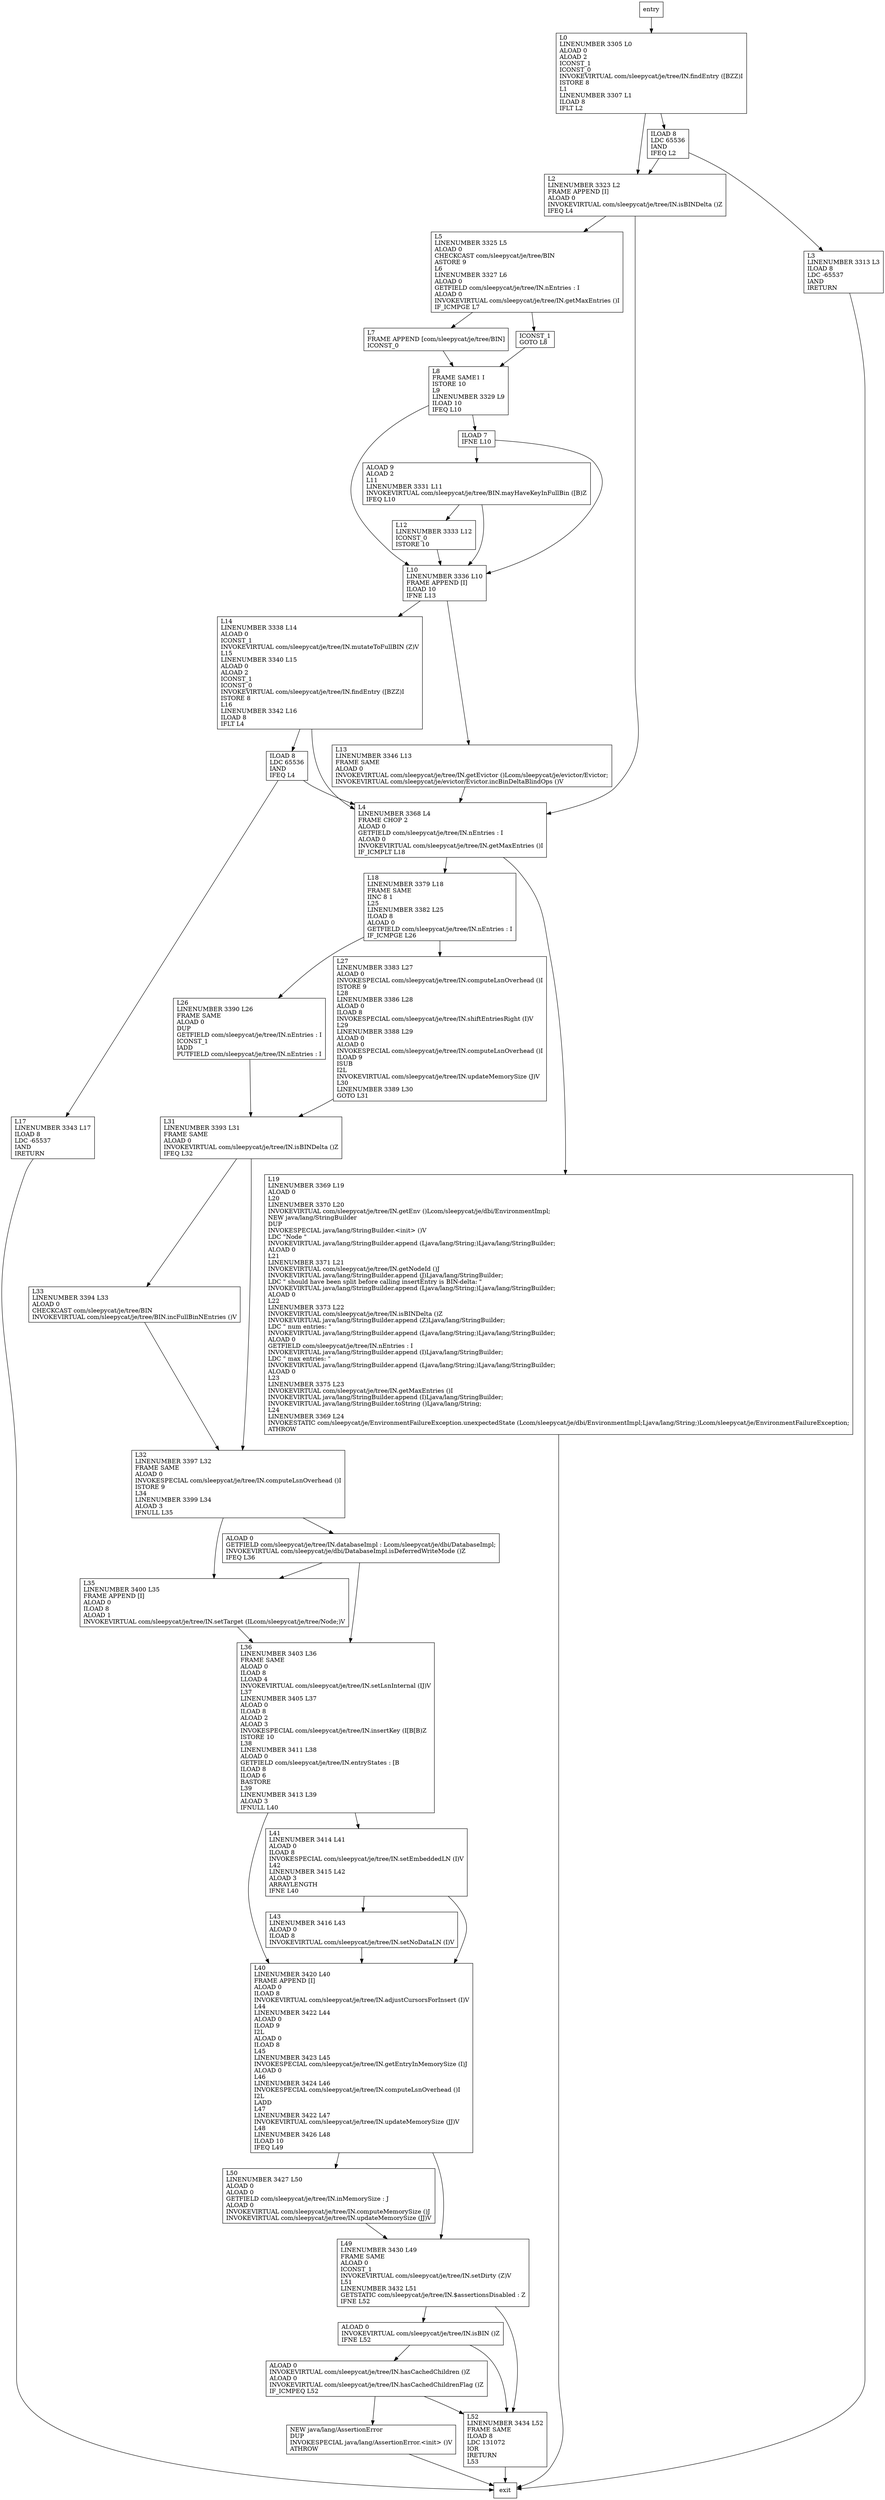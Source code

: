 digraph insertEntry1 {
node [shape=record];
1272959391 [label="L3\lLINENUMBER 3313 L3\lILOAD 8\lLDC -65537\lIAND\lIRETURN\l"];
312688285 [label="L14\lLINENUMBER 3338 L14\lALOAD 0\lICONST_1\lINVOKEVIRTUAL com/sleepycat/je/tree/IN.mutateToFullBIN (Z)V\lL15\lLINENUMBER 3340 L15\lALOAD 0\lALOAD 2\lICONST_1\lICONST_0\lINVOKEVIRTUAL com/sleepycat/je/tree/IN.findEntry ([BZZ)I\lISTORE 8\lL16\lLINENUMBER 3342 L16\lILOAD 8\lIFLT L4\l"];
1007016131 [label="L2\lLINENUMBER 3323 L2\lFRAME APPEND [I]\lALOAD 0\lINVOKEVIRTUAL com/sleepycat/je/tree/IN.isBINDelta ()Z\lIFEQ L4\l"];
2006835329 [label="ALOAD 0\lGETFIELD com/sleepycat/je/tree/IN.databaseImpl : Lcom/sleepycat/je/dbi/DatabaseImpl;\lINVOKEVIRTUAL com/sleepycat/je/dbi/DatabaseImpl.isDeferredWriteMode ()Z\lIFEQ L36\l"];
1945613417 [label="ILOAD 8\lLDC 65536\lIAND\lIFEQ L2\l"];
75046862 [label="L31\lLINENUMBER 3393 L31\lFRAME SAME\lALOAD 0\lINVOKEVIRTUAL com/sleepycat/je/tree/IN.isBINDelta ()Z\lIFEQ L32\l"];
1371253012 [label="L43\lLINENUMBER 3416 L43\lALOAD 0\lILOAD 8\lINVOKEVIRTUAL com/sleepycat/je/tree/IN.setNoDataLN (I)V\l"];
1613260908 [label="L5\lLINENUMBER 3325 L5\lALOAD 0\lCHECKCAST com/sleepycat/je/tree/BIN\lASTORE 9\lL6\lLINENUMBER 3327 L6\lALOAD 0\lGETFIELD com/sleepycat/je/tree/IN.nEntries : I\lALOAD 0\lINVOKEVIRTUAL com/sleepycat/je/tree/IN.getMaxEntries ()I\lIF_ICMPGE L7\l"];
330706634 [label="ILOAD 7\lIFNE L10\l"];
1920563050 [label="L4\lLINENUMBER 3368 L4\lFRAME CHOP 2\lALOAD 0\lGETFIELD com/sleepycat/je/tree/IN.nEntries : I\lALOAD 0\lINVOKEVIRTUAL com/sleepycat/je/tree/IN.getMaxEntries ()I\lIF_ICMPLT L18\l"];
718135006 [label="L8\lFRAME SAME1 I\lISTORE 10\lL9\lLINENUMBER 3329 L9\lILOAD 10\lIFEQ L10\l"];
1330552128 [label="L26\lLINENUMBER 3390 L26\lFRAME SAME\lALOAD 0\lDUP\lGETFIELD com/sleepycat/je/tree/IN.nEntries : I\lICONST_1\lIADD\lPUTFIELD com/sleepycat/je/tree/IN.nEntries : I\l"];
1035077270 [label="L50\lLINENUMBER 3427 L50\lALOAD 0\lALOAD 0\lGETFIELD com/sleepycat/je/tree/IN.inMemorySize : J\lALOAD 0\lINVOKEVIRTUAL com/sleepycat/je/tree/IN.computeMemorySize ()J\lINVOKEVIRTUAL com/sleepycat/je/tree/IN.updateMemorySize (JJ)V\l"];
412636208 [label="ALOAD 0\lINVOKEVIRTUAL com/sleepycat/je/tree/IN.hasCachedChildren ()Z\lALOAD 0\lINVOKEVIRTUAL com/sleepycat/je/tree/IN.hasCachedChildrenFlag ()Z\lIF_ICMPEQ L52\l"];
995499850 [label="L35\lLINENUMBER 3400 L35\lFRAME APPEND [I]\lALOAD 0\lILOAD 8\lALOAD 1\lINVOKEVIRTUAL com/sleepycat/je/tree/IN.setTarget (ILcom/sleepycat/je/tree/Node;)V\l"];
382997274 [label="L49\lLINENUMBER 3430 L49\lFRAME SAME\lALOAD 0\lICONST_1\lINVOKEVIRTUAL com/sleepycat/je/tree/IN.setDirty (Z)V\lL51\lLINENUMBER 3432 L51\lGETSTATIC com/sleepycat/je/tree/IN.$assertionsDisabled : Z\lIFNE L52\l"];
1201434435 [label="L18\lLINENUMBER 3379 L18\lFRAME SAME\lIINC 8 1\lL25\lLINENUMBER 3382 L25\lILOAD 8\lALOAD 0\lGETFIELD com/sleepycat/je/tree/IN.nEntries : I\lIF_ICMPGE L26\l"];
364873860 [label="ALOAD 9\lALOAD 2\lL11\lLINENUMBER 3331 L11\lINVOKEVIRTUAL com/sleepycat/je/tree/BIN.mayHaveKeyInFullBin ([B)Z\lIFEQ L10\l"];
1430244452 [label="L0\lLINENUMBER 3305 L0\lALOAD 0\lALOAD 2\lICONST_1\lICONST_0\lINVOKEVIRTUAL com/sleepycat/je/tree/IN.findEntry ([BZZ)I\lISTORE 8\lL1\lLINENUMBER 3307 L1\lILOAD 8\lIFLT L2\l"];
195657777 [label="L36\lLINENUMBER 3403 L36\lFRAME SAME\lALOAD 0\lILOAD 8\lLLOAD 4\lINVOKEVIRTUAL com/sleepycat/je/tree/IN.setLsnInternal (IJ)V\lL37\lLINENUMBER 3405 L37\lALOAD 0\lILOAD 8\lALOAD 2\lALOAD 3\lINVOKESPECIAL com/sleepycat/je/tree/IN.insertKey (I[B[B)Z\lISTORE 10\lL38\lLINENUMBER 3411 L38\lALOAD 0\lGETFIELD com/sleepycat/je/tree/IN.entryStates : [B\lILOAD 8\lILOAD 6\lBASTORE\lL39\lLINENUMBER 3413 L39\lALOAD 3\lIFNULL L40\l"];
1117600268 [label="L41\lLINENUMBER 3414 L41\lALOAD 0\lILOAD 8\lINVOKESPECIAL com/sleepycat/je/tree/IN.setEmbeddedLN (I)V\lL42\lLINENUMBER 3415 L42\lALOAD 3\lARRAYLENGTH\lIFNE L40\l"];
580722795 [label="L52\lLINENUMBER 3434 L52\lFRAME SAME\lILOAD 8\lLDC 131072\lIOR\lIRETURN\lL53\l"];
1228587354 [label="L40\lLINENUMBER 3420 L40\lFRAME APPEND [I]\lALOAD 0\lILOAD 8\lINVOKEVIRTUAL com/sleepycat/je/tree/IN.adjustCursorsForInsert (I)V\lL44\lLINENUMBER 3422 L44\lALOAD 0\lILOAD 9\lI2L\lALOAD 0\lILOAD 8\lL45\lLINENUMBER 3423 L45\lINVOKESPECIAL com/sleepycat/je/tree/IN.getEntryInMemorySize (I)J\lALOAD 0\lL46\lLINENUMBER 3424 L46\lINVOKESPECIAL com/sleepycat/je/tree/IN.computeLsnOverhead ()I\lI2L\lLADD\lL47\lLINENUMBER 3422 L47\lINVOKEVIRTUAL com/sleepycat/je/tree/IN.updateMemorySize (JJ)V\lL48\lLINENUMBER 3426 L48\lILOAD 10\lIFEQ L49\l"];
1931623263 [label="L13\lLINENUMBER 3346 L13\lFRAME SAME\lALOAD 0\lINVOKEVIRTUAL com/sleepycat/je/tree/IN.getEvictor ()Lcom/sleepycat/je/evictor/Evictor;\lINVOKEVIRTUAL com/sleepycat/je/evictor/Evictor.incBinDeltaBlindOps ()V\l"];
925036034 [label="L27\lLINENUMBER 3383 L27\lALOAD 0\lINVOKESPECIAL com/sleepycat/je/tree/IN.computeLsnOverhead ()I\lISTORE 9\lL28\lLINENUMBER 3386 L28\lALOAD 0\lILOAD 8\lINVOKESPECIAL com/sleepycat/je/tree/IN.shiftEntriesRight (I)V\lL29\lLINENUMBER 3388 L29\lALOAD 0\lALOAD 0\lINVOKESPECIAL com/sleepycat/je/tree/IN.computeLsnOverhead ()I\lILOAD 9\lISUB\lI2L\lINVOKEVIRTUAL com/sleepycat/je/tree/IN.updateMemorySize (J)V\lL30\lLINENUMBER 3389 L30\lGOTO L31\l"];
1279321984 [label="L19\lLINENUMBER 3369 L19\lALOAD 0\lL20\lLINENUMBER 3370 L20\lINVOKEVIRTUAL com/sleepycat/je/tree/IN.getEnv ()Lcom/sleepycat/je/dbi/EnvironmentImpl;\lNEW java/lang/StringBuilder\lDUP\lINVOKESPECIAL java/lang/StringBuilder.\<init\> ()V\lLDC \"Node \"\lINVOKEVIRTUAL java/lang/StringBuilder.append (Ljava/lang/String;)Ljava/lang/StringBuilder;\lALOAD 0\lL21\lLINENUMBER 3371 L21\lINVOKEVIRTUAL com/sleepycat/je/tree/IN.getNodeId ()J\lINVOKEVIRTUAL java/lang/StringBuilder.append (J)Ljava/lang/StringBuilder;\lLDC \" should have been split before calling insertEntry is BIN-delta: \"\lINVOKEVIRTUAL java/lang/StringBuilder.append (Ljava/lang/String;)Ljava/lang/StringBuilder;\lALOAD 0\lL22\lLINENUMBER 3373 L22\lINVOKEVIRTUAL com/sleepycat/je/tree/IN.isBINDelta ()Z\lINVOKEVIRTUAL java/lang/StringBuilder.append (Z)Ljava/lang/StringBuilder;\lLDC \" num entries: \"\lINVOKEVIRTUAL java/lang/StringBuilder.append (Ljava/lang/String;)Ljava/lang/StringBuilder;\lALOAD 0\lGETFIELD com/sleepycat/je/tree/IN.nEntries : I\lINVOKEVIRTUAL java/lang/StringBuilder.append (I)Ljava/lang/StringBuilder;\lLDC \" max entries: \"\lINVOKEVIRTUAL java/lang/StringBuilder.append (Ljava/lang/String;)Ljava/lang/StringBuilder;\lALOAD 0\lL23\lLINENUMBER 3375 L23\lINVOKEVIRTUAL com/sleepycat/je/tree/IN.getMaxEntries ()I\lINVOKEVIRTUAL java/lang/StringBuilder.append (I)Ljava/lang/StringBuilder;\lINVOKEVIRTUAL java/lang/StringBuilder.toString ()Ljava/lang/String;\lL24\lLINENUMBER 3369 L24\lINVOKESTATIC com/sleepycat/je/EnvironmentFailureException.unexpectedState (Lcom/sleepycat/je/dbi/EnvironmentImpl;Ljava/lang/String;)Lcom/sleepycat/je/EnvironmentFailureException;\lATHROW\l"];
151370906 [label="ICONST_1\lGOTO L8\l"];
4794014 [label="L33\lLINENUMBER 3394 L33\lALOAD 0\lCHECKCAST com/sleepycat/je/tree/BIN\lINVOKEVIRTUAL com/sleepycat/je/tree/BIN.incFullBinNEntries ()V\l"];
1021563312 [label="L7\lFRAME APPEND [com/sleepycat/je/tree/BIN]\lICONST_0\l"];
549166709 [label="L32\lLINENUMBER 3397 L32\lFRAME SAME\lALOAD 0\lINVOKESPECIAL com/sleepycat/je/tree/IN.computeLsnOverhead ()I\lISTORE 9\lL34\lLINENUMBER 3399 L34\lALOAD 3\lIFNULL L35\l"];
778231333 [label="ALOAD 0\lINVOKEVIRTUAL com/sleepycat/je/tree/IN.isBIN ()Z\lIFNE L52\l"];
1363185603 [label="L12\lLINENUMBER 3333 L12\lICONST_0\lISTORE 10\l"];
830083933 [label="L10\lLINENUMBER 3336 L10\lFRAME APPEND [I]\lILOAD 10\lIFNE L13\l"];
900953859 [label="NEW java/lang/AssertionError\lDUP\lINVOKESPECIAL java/lang/AssertionError.\<init\> ()V\lATHROW\l"];
2066841573 [label="ILOAD 8\lLDC 65536\lIAND\lIFEQ L4\l"];
777701847 [label="L17\lLINENUMBER 3343 L17\lILOAD 8\lLDC -65537\lIAND\lIRETURN\l"];
entry;
exit;
1272959391 -> exit;
312688285 -> 2066841573;
312688285 -> 1920563050;
1007016131 -> 1613260908;
1007016131 -> 1920563050;
2006835329 -> 995499850;
2006835329 -> 195657777;
1945613417 -> 1272959391;
1945613417 -> 1007016131;
75046862 -> 549166709;
75046862 -> 4794014;
1371253012 -> 1228587354;
1613260908 -> 1021563312;
1613260908 -> 151370906;
330706634 -> 830083933;
330706634 -> 364873860;
1920563050 -> 1279321984;
1920563050 -> 1201434435;
718135006 -> 830083933;
718135006 -> 330706634;
1330552128 -> 75046862;
1035077270 -> 382997274;
412636208 -> 580722795;
412636208 -> 900953859;
995499850 -> 195657777;
382997274 -> 778231333;
382997274 -> 580722795;
1201434435 -> 925036034;
1201434435 -> 1330552128;
364873860 -> 1363185603;
364873860 -> 830083933;
1430244452 -> 1007016131;
1430244452 -> 1945613417;
195657777 -> 1228587354;
195657777 -> 1117600268;
1117600268 -> 1228587354;
1117600268 -> 1371253012;
580722795 -> exit;
1228587354 -> 382997274;
1228587354 -> 1035077270;
1931623263 -> 1920563050;
925036034 -> 75046862;
1279321984 -> exit;
151370906 -> 718135006;
4794014 -> 549166709;
entry -> 1430244452;
1021563312 -> 718135006;
549166709 -> 995499850;
549166709 -> 2006835329;
778231333 -> 580722795;
778231333 -> 412636208;
1363185603 -> 830083933;
830083933 -> 312688285;
830083933 -> 1931623263;
900953859 -> exit;
2066841573 -> 777701847;
2066841573 -> 1920563050;
777701847 -> exit;
}
